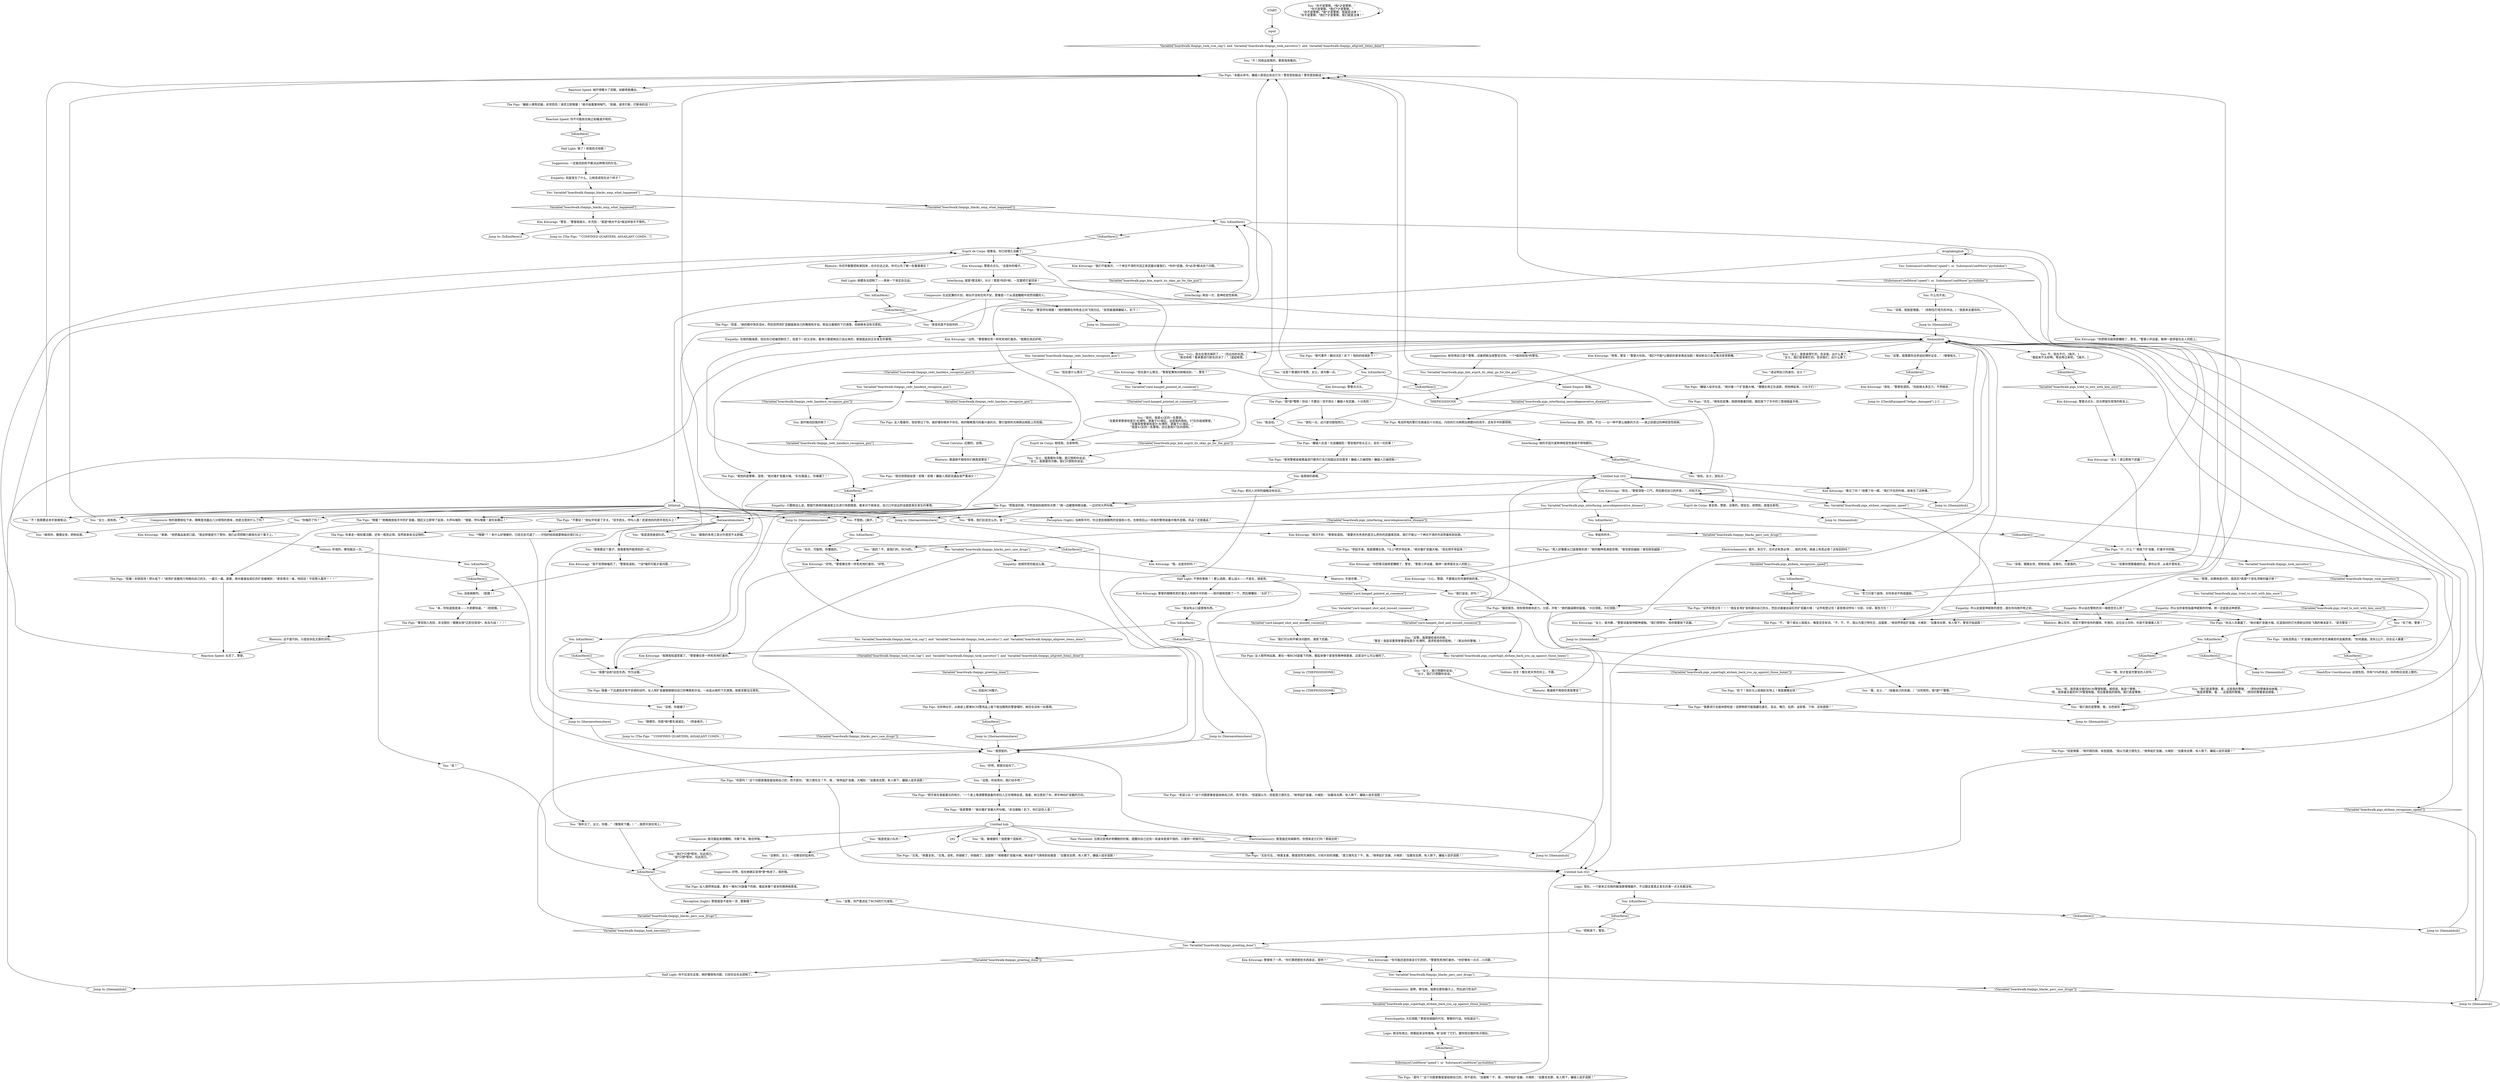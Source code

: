 # BOARDWALK / THE PIGS
# The Pigs! Evrart arranges you to meet the woman who has been posing as a police officer. She's carrying an attachment of sirens and police lights. She's got your gun.
# ==================================================
digraph G {
	  0 [label="START"];
	  1 [label="input"];
	  2 [label="You: “女士，我是来帮忙的。告诉我，出什么事了。”\n“女士，我们是来帮忙的。告诉我们，出什么事了。”"];
	  3 [label="The Pigs: “骚扰报告，授权使用致命武力。分部，开枪！”她的脑袋朝你猛撞。“大红钥匙，大红钥匙！”"];
	  4 [label="You: “我们谈谈，好吗？”"];
	  5 [label="Reaction Speed: 她吓得瞪大了双眼，前额青筋爆出。"];
	  6 [label="The Pigs: “需要进行全面体腔检查！违禁物质可能隐藏在鼻孔、耳朵、嘴巴、肚脐、泌尿管、下体、还有直肠！”"];
	  7 [label="The Pigs: “按住侧颈部血管！扼喉！扼喉！嫌疑人颈部流通血液严重减少！”"];
	  8 [label="Jump to: [thereareitemshere]"];
	  9 [label="You: IsKimHere()"];
	  10 [label="IsKimHere()", shape=diamond];
	  11 [label="!(IsKimHere())", shape=diamond];
	  12 [label="Kim Kitsuragi: “放松…”警督低语到。“别给她太多压力，不然她会..”"];
	  13 [label="Untitled hub (02)"];
	  14 [label="You: IsKimHere()"];
	  15 [label="IsKimHere()", shape=diamond];
	  16 [label="!(IsKimHere())", shape=diamond];
	  17 [label="Untitled hub (03)"];
	  18 [label="Composure: 在这犹豫的片刻，她似乎没有任何不安，更像是一个从深度睡眠中突然惊醒的人。"];
	  19 [label="You: Variable[\"boardwalk.thepigs_redc_handeye_recognize_gun\"]"];
	  20 [label="Variable[\"boardwalk.thepigs_redc_handeye_recognize_gun\"]", shape=diamond];
	  21 [label="!(Variable[\"boardwalk.thepigs_redc_handeye_recognize_gun\"])", shape=diamond];
	  22 [label="Kim Kitsuragi: “情况不妙，”警督低语到。“需要优先考虑的是怎么把你的武器拿回来。我们不能让一个神志不清的市民带着枪到处跑。”"];
	  23 [label="Interfacing: 她的手因为某种神经变性疾病不停地颤抖。"];
	  24 [label="Reaction Speed: 你不可能抢在她之前瞄准开枪的。"];
	  25 [label="You: “我是老鼠小队的！”"];
	  26 [label="Electrochemistry: 镁片，多巴宁，也许还有思必得……我的天啦，她身上有思必得？还有别的吗？"];
	  27 [label="Visual Calculus: 近期的。自残。"];
	  28 [label="Logic: 现在，一个剧本正在她的脑海里慢慢展开，不过跟这里真正发生的事一点关系都没有。"];
	  29 [label="You: Variable[\"boardwalk.thepigs_blackc_emp_what_happened\"]"];
	  30 [label="Variable[\"boardwalk.thepigs_blackc_emp_what_happened\"]", shape=diamond];
	  31 [label="!(Variable[\"boardwalk.thepigs_blackc_emp_what_happened\"])", shape=diamond];
	  32 [label="You: 不，现在不行。[离开。]\n“看起来不太妙啊。等会再过来吧。”[离开。]"];
	  33 [label="The Pigs: “嫌疑人在逃！在逃嫌疑犯！警官维护街头正义，自负一切后果！”"];
	  34 [label="The Pigs: “使用警棍或者膝盖进行额外打击已经超出实际需求！嫌疑人已被控制！嫌疑人已被控制！”"];
	  35 [label="You: “不！我需要这本手册做笔记。”"];
	  36 [label="The Pigs: 当你伸出手，从她身上那堆RCM警用品上取下相当眼熟的警督帽时，她完全没有一丝畏惧。"];
	  37 [label="The Pigs: 老妇人对你的碰触没有反应。"];
	  38 [label="Jump to: [THEPIGSISDONE]"];
	  39 [label="The Pigs: “见鬼，”她重复到，“见鬼，该死，你搞砸了，你搞砸了，加雷斯！”她朝着扩音器大喊，唾沫星子飞溅地到处都是：“加重攻击罪，有人倒下，嫌疑人徒步逃脱！”"];
	  40 [label="Perception (Sight): 那里面是不是有一顶…警察帽？"];
	  41 [label="You: “没错，猪猪女侠，把枪给我。没事的。它是我的。”"];
	  42 [label="Jump to: [The Pigs: \"\"CONFINED QUARTERS, ASSAILANT COMIN...\"]"];
	  43 [label="You: Variable[\"yard.hanged_shot_and_missed_cunoesse\"]"];
	  44 [label="Variable[\"yard.hanged_shot_and_missed_cunoesse\"]", shape=diamond];
	  45 [label="!(Variable[\"yard.hanged_shot_and_missed_cunoesse\"])", shape=diamond];
	  46 [label="The Pigs: “未服从命令。嫌疑人表现出攻击行为！警官受到胁迫！警官受到胁迫！”"];
	  47 [label="themainhub"];
	  48 [label="The Pigs: “男人好像要从口袋里掏东西！”她的眼神里满是恐惧。“害怕受到威胁！害怕受到威胁！”"];
	  49 [label="You: “我没动。”"];
	  50 [label="You: “小心，我也在填充弹药了…”（亮出你的东西。）\n“我也有枪！看来要进行射击对决了！”（竖起枪管。）"];
	  51 [label="Suggestion: 一定能找到和平解决这种情况的办法。"];
	  52 [label="Kim Kitsuragi: 警督咳了一声。“你打算把那些东西拿走，是吧？”"];
	  53 [label="You: 什么也不说。"];
	  54 [label="Kim Kitsuragi: “当然。”警督像往常一样死死地盯着你。“我猜应该还好吧。”"];
	  55 [label="The Pigs: 随着一下迅速但非常不协调的动作，女人用扩音器狠狠砸向自己的嘴唇和牙齿。一丝血从她的下巴滴落。她甚至都没注意到。"];
	  56 [label="Esprit de Corps: 很难说。你已经很久没戴了。"];
	  57 [label="Rhetoric: 手放在哪…？"];
	  58 [label="Untitled hub"];
	  59 [label="The Pigs: “趴下！现在马上给我趴在地上！我是猪猪女侠！”"];
	  60 [label="You: IsKimHere()"];
	  61 [label="IsKimHere()", shape=diamond];
	  62 [label="!(IsKimHere())", shape=diamond];
	  63 [label="You: Variable[\"boardwalk.thepigs_took_rcm_cap\"]  and  Variable[\"boardwalk.thepigs_took_narcotics\"]  and  Variable[\"boardwalk.thepigs_altgreet_items_done\"]"];
	  64 [label="Variable[\"boardwalk.thepigs_took_rcm_cap\"]  and  Variable[\"boardwalk.thepigs_took_narcotics\"]  and  Variable[\"boardwalk.thepigs_altgreet_items_done\"]", shape=diamond];
	  65 [label="!(Variable[\"boardwalk.thepigs_took_rcm_cap\"]  and  Variable[\"boardwalk.thepigs_took_narcotics\"]  and  Variable[\"boardwalk.thepigs_altgreet_items_done\"])", shape=diamond];
	  66 [label="Kim Kitsuragi: “我猜我知道答案了。”警督像往常一样死死地盯着你。"];
	  67 [label="You: “没错，我就是增援。”（抑制住打哈欠的冲动。）“我是来支援你的。”"];
	  68 [label="The Pigs: “无处可去…”她重复着，眼里突然充满悲伤。只有片刻的清醒。“莫兰德先生？不，我…”她举起扩音器，大喊到：“加重攻击罪，有人倒下，嫌疑人徒步逃脱！”"];
	  69 [label="Jump to: [thereareitemshere]"];
	  70 [label="Interfacing: 就是*那支枪*，伙计！那是*你的*枪。一定要把它拿回来！"];
	  71 [label="Interfacing: 是的，当然。不过——以一种不那么抽象的方式——我之前提过的神经变性疾病。"];
	  72 [label="The Pigs: 电池供电的警灯在她身后十分突出。闪烁的灯光映照出她颤抖的双手，还有手中的那把枪。"];
	  73 [label="Kim Kitsuragi: “你把情况搞得更糟糕了，警官，”警督小声说着，眼神一直停留在女人的脸上。"];
	  74 [label="The Pigs: “没收违禁品！”扩音器让她的声音充满痛苦的金属质感。“封闭通道，丢失2公斤，目击证人暴露！”"];
	  75 [label="Kim Kitsuragi: “谢谢。”他把毒品装进口袋。“我这样做是为了帮你。我们必须把精力都放在这个案子上。”"];
	  76 [label="You: “没错，你说得对。我们动手吧！”"];
	  77 [label="Jump to: [IsKimHere()]"];
	  78 [label="You: 是时候找回我的枪了！"];
	  79 [label="You: Variable[\"boardwalk.thepigs_redc_handeye_recognize_gun\"]"];
	  80 [label="Variable[\"boardwalk.thepigs_redc_handeye_recognize_gun\"]", shape=diamond];
	  81 [label="!(Variable[\"boardwalk.thepigs_redc_handeye_recognize_gun\"])", shape=diamond];
	  82 [label="You: “现在是什么情况？”"];
	  83 [label="Jump to: [themainhub]"];
	  84 [label="Empathy: 到底发生了什么，让她变成现在这个样子？"];
	  85 [label="Logic: 她没有用过。她看起来没有嗑嗨。她‘没收’了它们，跟你现在做的有点相似。"];
	  86 [label="You: “金？”"];
	  87 [label="Rhetoric: 确认完毕。现在不要听信你的腺体。听我的。这位女士问你，你是不是增援人员？"];
	  88 [label="Rhetoric: 难道她不相信你真是警官？"];
	  89 [label="Jump to: [themainhub]"];
	  90 [label="Kim Kitsuragi: “女士！请立即放下武器！”"];
	  91 [label="You: “放松，女士，放松点…”"];
	  92 [label="You: “等等，我们应该怎么办，金？”"];
	  93 [label="Composure: 他的肩膀放松下来，眼睛里流露出几分顿悟的意味…他是注意到什么了吗？"];
	  94 [label="You: “我没有从口袋里掏东西。”"];
	  95 [label="You: “这是个普通的手电筒，女士。请冷静一点。”"];
	  96 [label="You: “女士…我有枪。”"];
	  97 [label="The Pigs: “不要动！”她似乎咬紧了牙关。“双手抱头，呼叫人盾！赶紧他妈的把手抱在头上！”"];
	  98 [label="THEPIGSISDONE"];
	  99 [label="Jump to: [THEPIGSISDONE]"];
	  100 [label="You: IsKimHere()"];
	  101 [label="IsKimHere()", shape=diamond];
	  102 [label="!(IsKimHere())", shape=diamond];
	  103 [label="You: “也许。可能吧。你懂我的。”"];
	  104 [label="Kim Kitsuragi: 警督点点头。“这是你的帽子。”"];
	  105 [label="Kim Kitsuragi: “好吧。”警督像往常一样死死地盯着你。“好吧。”"];
	  106 [label="Kim Kitsuragi: “我不觉得她嗑药了，”警督低语到。“*没*嗑药可能才是问题…”"];
	  107 [label="Hand/Eye Coordination: 这很危险。你有70%的肯定，你的枪应该是上膛的。"];
	  108 [label="Half Light: 她要失去控制了——再来一下肯定会见血。"];
	  109 [label="Reaction Speed: 太迟了，警督。"];
	  110 [label="Jump to: [CheckEquipped(\"ledger_damaged\") || C ...]"];
	  111 [label="The Pigs: 女人看着你，但却穿过了你。就好像你根本不存在。她的眼睛里闪烁着兴奋的光，警灯旋转的光映照出她脸上的划痕。"];
	  112 [label="You: “请证明自己的身份，女士？”"];
	  113 [label="Suggestion: 她觉得自己是个警察…试着把她当成警官对待。一个*级别较低*的警官。"];
	  114 [label="Jump to: [themainhub]"];
	  115 [label="The Pigs: “先生…”她有些犹豫，困惑地看着四周。随后放下了手中的三管胡椒盒手枪。"];
	  116 [label="You: Variable[\"boardwalk.thepigs_greeting_done\"]"];
	  117 [label="Variable[\"boardwalk.thepigs_greeting_done\"]", shape=diamond];
	  118 [label="!(Variable[\"boardwalk.thepigs_greeting_done\"])", shape=diamond];
	  119 [label="Kim Kitsuragi: “你可能还是别拿走它们的好。”警督死死地盯着你。“你好像有一点点…小问题…”"];
	  120 [label="The Pigs: “是吗？”这个问题更像是留给她自己的，而不是你。“加雷斯？不，我…”她举起扩音器，大喊到：“加重攻击罪，有人倒下，嫌疑人徒步逃脱！”"];
	  121 [label="The Pigs: “警官陷入危险，非法假扮！猪猪女侠*正赶往现场*，各自为战！！！”"];
	  122 [label="You: “没错，你被捕了！”"];
	  123 [label="The Pigs: “老鼠小队？”这个问题更像是留给她自己的，而不是你。“但是我以为…但是莫兰德先生…”她举起扩音器，大喊到：“加重攻击罪，有人倒下，嫌疑人徒步逃脱！”"];
	  124 [label="You: “没事的，女士。一切都会好起来的。”"];
	  125 [label="The Pigs: “但是…”她的眼中饱含泪水，然后突然用扩音器猛砸自己的嘴唇和牙齿。鲜血沿着她的下巴滴落，但她根本没有注意到。"];
	  126 [label="Suggestion: 好吧，现在她确实变得*更*焦虑了。我的错。"];
	  127 [label="Rhetoric: 这不是代码。只是些杂乱无章的词句。"];
	  128 [label="Kim Kitsuragi: “女士，请冷静…”警督试着保持眼神接触。“我们想帮你，但你需要放下武器。”"];
	  129 [label="Jump to: [themainhub]"];
	  130 [label="You: IsKimHere()"];
	  131 [label="IsKimHere()", shape=diamond];
	  132 [label="!(IsKimHere())", shape=diamond];
	  133 [label="You: “军刀只是个装饰，对你来说不构成威胁。”"];
	  134 [label="Jump to: [thereareitemshere]"];
	  135 [label="Kim Kitsuragi: “哦，这是你的吗？”"];
	  136 [label="Jump to: [thereareitemshere]"];
	  137 [label="You: “我要*没收*这些东西，作为证据。”"];
	  138 [label="drugtakinghub"];
	  139 [label="You: IsKimHere()"];
	  140 [label="IsKimHere()", shape=diamond];
	  141 [label="!(IsKimHere())", shape=diamond];
	  142 [label="The Pigs: “你是吗？”这个问题更像是留给她自己的，而不是你。“莫兰德先生？不，我…”她举起扩音器，大喊到：“加重攻击罪，有人倒下，嫌疑人徒步逃脱！”"];
	  143 [label="Jump to: [themainhub]"];
	  144 [label="Jump to: [themainhub]"];
	  145 [label="You: Variable[\"boardwalk.pigs_kim_esprit_its_okay_go_for_the_gun\"]"];
	  146 [label="Variable[\"boardwalk.pigs_kim_esprit_its_okay_go_for_the_gun\"]", shape=diamond];
	  147 [label="!(Variable[\"boardwalk.pigs_kim_esprit_its_okay_go_for_the_gun\"])", shape=diamond];
	  148 [label="Inland Empire: 孤独。"];
	  149 [label="Kim Kitsuragi: “警官…”警督摇摇头，补充到：“我是*绝对不会*就这样放手不管的。”"];
	  150 [label="Kim Kitsuragi: 警督点点头，目光停留在晃荡的枪支上。"];
	  151 [label="The Pigs: “把手放在我能看见的地方，”一个身上堆满警察装备的老妇人正在喃喃自语，接着，她注意到了你，把手伸向扩音器的方向。"];
	  152 [label="Half Light: 你不应该在这里。她好像很有问题，已经完全失去控制了。"];
	  153 [label="The Pigs: “什…什么？”她放下扩音器，盯着手中的枪。"];
	  154 [label="You: “女士，我只想跟你谈谈。”\n“女士，我们只想跟你谈谈。”"];
	  155 [label="You: IsKimHere()"];
	  156 [label="IsKimHere()", shape=diamond];
	  157 [label="!(IsKimHere())", shape=diamond];
	  158 [label="Kim Kitsuragi: 警督点点头。"];
	  159 [label="You: “好吧，那就交给你了。”"];
	  160 [label="You: SubstanceUsedMore(\"speed\")  or  SubstanceUsedMore(\"pyrholidon\")"];
	  161 [label="SubstanceUsedMore(\"speed\")  or  SubstanceUsedMore(\"pyrholidon\")", shape=diamond];
	  162 [label="!(SubstanceUsedMore(\"speed\")  or  SubstanceUsedMore(\"pyrholidon\"))", shape=diamond];
	  163 [label="The Pigs: “但是增援…”她环顾四周，有些困惑。“我以为莫兰德先生…”她举起扩音器，大喊到：“加重攻击罪，有人倒下，嫌疑人徒步逃脱！”"];
	  164 [label="You: Variable[\"boardwalk.thepigs_blackc_perc_saw_drugs\"]"];
	  165 [label="Variable[\"boardwalk.thepigs_blackc_perc_saw_drugs\"]", shape=diamond];
	  166 [label="!(Variable[\"boardwalk.thepigs_blackc_perc_saw_drugs\"])", shape=diamond];
	  167 [label="Empathy: 他很欣赏你能这么做。"];
	  168 [label="Volition: 听他的。哪怕就这一次。"];
	  169 [label="You: Variable[\"boardwalk.thepigs_blackc_perc_saw_drugs\"]"];
	  170 [label="Variable[\"boardwalk.thepigs_blackc_perc_saw_drugs\"]", shape=diamond];
	  171 [label="!(Variable[\"boardwalk.thepigs_blackc_perc_saw_drugs\"])", shape=diamond];
	  172 [label="Electrochemistry: 是啊，撑住她，就靠在那些箱子上，然后进行性治疗…"];
	  173 [label="The Pigs: “拒捕！封锁现场！把头低下！”她用扩音器用力地砸向自己的头，一遍又一遍。接着，她对着被血染红的扩音器喊到：“紧急情况！操，快回话！平民卷入案件！！！”"];
	  174 [label="You: “呃…我穿着全套的RCM警督制服。相信我，我是个警察。”\n“呃…我穿着全套的RCM警督制服，而且看看我的搭档。我们真是警察。”"];
	  175 [label="Esprit de Corps: 拿走枪，警督，没事的。很安全，他想到。直接去拿吧。"];
	  176 [label="Jump to: [themainhub]"];
	  177 [label="You: IsKimHere()"];
	  178 [label="IsKimHere()", shape=diamond];
	  179 [label="!(IsKimHere())", shape=diamond];
	  180 [label="littlehub"];
	  181 [label="Jump to: [themainhub]"];
	  182 [label="The Pigs: 女人颓然地站着。裹在一堆RCM装备下的她，看起来像个紧张性精神病患者。"];
	  183 [label="You: 捡起RCM帽子。"];
	  184 [label="You: “跟我的多用工具分开感觉不太舒服。”"];
	  185 [label="You: 不管她。[离开。]"];
	  186 [label="You: “我是遥视者部队的。”"];
	  187 [label="Composure: 情况看起来很糟糕。冷静下来。稳住呼吸。"];
	  188 [label="You: Variable[\"boardwalk.pigs_superhigh_elchem_back_you_up_against_those_boxes\"]"];
	  189 [label="Variable[\"boardwalk.pigs_superhigh_elchem_back_you_up_against_those_boxes\"]", shape=diamond];
	  190 [label="!(Variable[\"boardwalk.pigs_superhigh_elchem_back_you_up_against_those_boxes\"])", shape=diamond];
	  191 [label="Volition: 住手！看在老天爷的份上，不要。"];
	  192 [label="Encyclopedia: 大红钥匙？那是攻城槌的代号。警察的行话。你知道这个。"];
	  193 [label="You: “看，女士…”（指着自己的衣服。）“白色矩形。我*是*个警察。”"];
	  194 [label="You: Variable[\"boardwalk.pigs_elchem_recognizes_speed\"]"];
	  195 [label="Variable[\"boardwalk.pigs_elchem_recognizes_speed\"]", shape=diamond];
	  196 [label="!(Variable[\"boardwalk.pigs_elchem_recognizes_speed\"])", shape=diamond];
	  197 [label="Empathy: 所以这就是坤妮斯的感觉…就在你向她开枪之前。"];
	  198 [label="You: “我们可以和平解决问题的，请放下武器。”"];
	  199 [label="You: “巡警，我需要你去参加纪律听证会…”（慢慢摇头。）"];
	  200 [label="The Pigs: “警官呼叫增援！”她的眼睛在你和金之间飞快扫过。“发现被通缉嫌疑人，趴下！”"];
	  201 [label="The Pigs: 女人颓然地站着。裹在一堆RCM装备下的她，看起来像个紧张性精神病患者。这里没什么可以做的了。"];
	  202 [label="You: “不！回收品是我的，都是我收集的。”"];
	  203 [label="You: “你嗑药了吗？”"];
	  204 [label="Kim Kitsuragi: “等等，警官！”警督大叫到。“我们*不能*让眼前的紧张事态加剧！增加枪支只会让情况变得更糟。”"];
	  205 [label="Half Light: 够了！给我煎点培根！"];
	  206 [label="You: “*增援*？！有什么好增援的，已经无处可退了——可怕的结局就要降临在我们头上！”"];
	  207 [label="You: “我，像增援吗？我更像个混账吧…”"];
	  208 [label="Pain Threshold: 当情况变得非常糟糕的时候，提醒你自己还有一具身体是很不错的。只要抓一抓就可以。"];
	  209 [label="Rhetoric: 难道她不相信你们俩真是警官？"];
	  210 [label="You: “喂，你才是冒充警官的人好吗！”"];
	  211 [label="You: Variable[\"boardwalk.pigs_interfacing_neurodegenerative_disease\"]"];
	  212 [label="Variable[\"boardwalk.pigs_interfacing_neurodegenerative_disease\"]", shape=diamond];
	  213 [label="!(Variable[\"boardwalk.pigs_interfacing_neurodegenerative_disease\"])", shape=diamond];
	  214 [label="You: IsKimHere()"];
	  215 [label="IsKimHere()", shape=diamond];
	  216 [label="!(IsKimHere())", shape=diamond];
	  217 [label="You: 举起你的手。"];
	  218 [label="The Pigs: “增援？”她略微放低手中的扩音器，随后又立即举了起来，大声叫喊到：“增援，呼叫增援！身份未确认！”"];
	  219 [label="You: “你不是警察。*我*才是警察。”\n“你不是警察。*我们*才是警察。”\n“你不是警察。*我*才是警察。我就是法律！”\n“你不是警察。*我们*才是警察。我们就是法律！”"];
	  220 [label="The Pigs: “我他妈是警察，混球，”她对着扩音器大喊。“趴在路面上，你被捕了！”"];
	  221 [label="The Pigs: “嫌疑人徒步在逃，”她对着一个扩音器大喊。“猪猪女侠正在追踪，把他拷起来，小伙子们！”"];
	  222 [label="The Pigs: “证件和登记号！！！”她反复用扩音机砸向自己的头，然后对着被血染红的扩音器大喊：“证件和登记号！紧急情况呼叫！分部，分部，报告方位！！！”"];
	  223 [label="You: “我们真的是警察。看，白色矩形！”"];
	  224 [label="Kim Kitsuragi: “现在…”警督深吸一口气，然后稳住自己的声音，“…时机不对。”"];
	  225 [label="You: Variable[\"boardwalk.pigs_tried_to_exit_with_kim_once\"]"];
	  226 [label="Variable[\"boardwalk.pigs_tried_to_exit_with_kim_once\"]", shape=diamond];
	  227 [label="!(Variable[\"boardwalk.pigs_tried_to_exit_with_kim_once\"])", shape=diamond];
	  228 [label="Empathy: 所以当你拿枪指着坤妮斯的时候，她一定就是这种感受。"];
	  229 [label="You: “巡警，我需要检查你的枪。”\n“警官！我是双重荣誉警督哈里尔·杜博阿，请求检查你的配枪。”（拿出你的警徽。）"];
	  230 [label="The Pigs: “替代事件！瞬间决定！趴下！他妈的给我趴下！”"];
	  231 [label="Kim Kitsuragi: “小心，警探。不要做出任何激怒她的事。”"];
	  232 [label="Empathy: 只要她这么说，那就代表她的脑海里正在进行体腔搜查。看来对于她来说，自己口中说出的话就是真实发生的事情。"];
	  233 [label="Jump to: [themainhub]"];
	  234 [label="You: 没收麻醉剂。（眨眼！）"];
	  235 [label="The Pigs: 你拿走一瓶吡嚯浣酮，还有一瓶思必得。显然是拿来当证物的。"];
	  236 [label="You: “亲，你知道我是谁——大家都知道。”（眨眨眼。）"];
	  237 [label="Electrochemistry: 那里面还有麻醉剂。你想拿走它们吗？那就去吧！"];
	  238 [label="You: “我们是真警察。看，这是我的警徽…”（把你的警徽拿给她看。）\n“我是真警察。看……这是我的警徽。”（把你的警徽拿给她看。）"];
	  239 [label="The Pigs: “照我说的做，不然我他妈就把你点燃！”她一边缓慢地移动着，一边对你大声叫喊。"];
	  240 [label="The Pigs: “举起手来。我是猪猪女侠。*马上*把手举起来，”她对着扩音器大喊。“现在把手举起来！”"];
	  241 [label="The Pigs: “我是警察！”她对着扩音器大声叫喊。“非法接触！趴下，你们这些人渣！”"];
	  242 [label="Jump to: [themainhub]"];
	  243 [label="You: “女士，我需要你冷静。我只想和你谈谈。”\n“女士，我需要你冷静。我们只想和你谈谈。”"];
	  244 [label="You: “放松一点。这只是切链钳而已。”"];
	  245 [label="Jump to: [thereareitemshere]"];
	  246 [label="Half Light: 不想伤害她？！要么逃跑，要么战斗——不是生，就是死。"];
	  247 [label="Jump to: [themainhub]"];
	  248 [label="You: IsKimHere()"];
	  249 [label="IsKimHere()", shape=diamond];
	  250 [label="!(IsKimHere())", shape=diamond];
	  251 [label="Kim Kitsuragi: “你把情况搞得更糟糕了，警官，”警督小声说着，眼神一直停留在女人的脸上。"];
	  252 [label="You: “随便你，但是*我*要先减减压。”（转身离开。）"];
	  253 [label="Jump to: [The Pigs: \"\"CONFINED QUARTERS, ASSAILANT COMIN...\"]"];
	  254 [label="You: “录音机是不会给你的……”"];
	  255 [label="Perception (Sight): 当她挥手时，你注意到很眼熟的安瓿和小包，在她背后山一样高的警用装备中格外显眼。药品？还是毒品？"];
	  256 [label="You: IsKimHere()"];
	  257 [label="IsKimHere()", shape=diamond];
	  258 [label="!(IsKimHere())", shape=diamond];
	  259 [label="You: “我听见了，女士，你看…”（慢慢弯下腰。）“…我把手放在地上。”"];
	  260 [label="The Pigs: “不，”那个疯女人摇摇头，嘴里念念有词。“不，不，不，我以为莫兰特先生…加雷斯…”她突然举起扩音器，大喊到：“加重攻击罪，有人倒下，警官开始追踪！”"];
	  261 [label="Esprit de Corps: 相信我，去拿枪吧。"];
	  262 [label="Interfacing: 再说一次，是神经变性疾病。"];
	  263 [label="You: “我的？不，是我们的，RCM的。”"];
	  264 [label="Kim Kitsuragi: “我们不能离开。一个神志不清的市民正拿武器对着我们。*你的*武器。你*必须*解决这个问题。”"];
	  265 [label="You: “杀了她，警督！”"];
	  266 [label="Kim Kitsuragi: 警督的眼睛死死盯着女人和她手中的枪——他仔细地观察了一下，然后嘟囔到：“太好了”。"];
	  267 [label="You: “巡警，你严重违反了RCM的行为准则。”"];
	  268 [label="You: “如果你想要撬棍的话，那你必须…从我手里抢走。”"];
	  269 [label="thereareitemshere"];
	  270 [label="You: “我想是的。”"];
	  271 [label="Rhetoric: 你迟早都要把枪拿回来…也许在这之前，你可以先了解一些重要事实？"];
	  272 [label="You: “我们*只想*帮你，仅此而已。”\n“我*只想*帮你，仅此而已。”"];
	  273 [label="The Pigs: “执法人员暴露了，”她对着扩音器大喊。红蓝相间的灯光照射出四处飞溅的唾沫星子。“冒充警官！”"];
	  274 [label="You: Variable[\"yard.hanged_pointed_at_cunoesse\"]"];
	  275 [label="Variable[\"yard.hanged_pointed_at_cunoesse\"]", shape=diamond];
	  276 [label="!(Variable[\"yard.hanged_pointed_at_cunoesse\"])", shape=diamond];
	  277 [label="The Pigs: “我*是*警察！别动！不要动！双手抱头！嫌疑人有武器，十分危险！”"];
	  278 [label="The Pigs: “嫌疑人携带武器，非常危险！请求立即增援！”她开始重重地喘气。“拒捕，请求打断，打断他的话！”"];
	  279 [label="Kim Kitsuragi: “现在是什么情况…”警督犹豫地对她喊话到，“…警官？”"];
	  280 [label="You: “把枪放下，警官。”"];
	  281 [label="You: Variable[\"boardwalk.thepigs_took_narcotics\"]"];
	  282 [label="Variable[\"boardwalk.thepigs_took_narcotics\"]", shape=diamond];
	  283 [label="!(Variable[\"boardwalk.thepigs_took_narcotics\"])", shape=diamond];
	  284 [label="You: “等等，如果她是对的，我其实*真是*个冒名顶替的骗子呢？”"];
	  285 [label="Kim Kitsuragi: “看见了吗？”他瞥了你一眼。“我们不在的时候，就发生了这种事。”"];
	  286 [label="You: “麻烦你，猪猪女侠，把枪给我。”"];
	  287 [label="Empathy: 在她的脑海里，现在你已经被控制住了，但是下一刻又没有。看来只要是她自己说出来的，那就是此刻正在发生的事情。"];
	  288 [label="You: 摇晃她的肩膀。"];
	  289 [label="You: “我需要这个案子。我需要我所能得到的一切。”"];
	  290 [label="Empathy: 所以站在警枪的另一端感觉怎么样？"];
	  291 [label="You: “是的。我是41区的一名警探。”\n“双重荣誉警督哈里尔·杜博阿，隶属于41辖区。这是我的搭档，57区的曷城警督。”\n“双重荣誉警督哈里尔·杜博阿，隶属于41辖区。”\n“我是41区的一名警探。这位是我57区的搭档。”"];
	  0 -> 1
	  1 -> 64
	  2 -> 112
	  3 -> 193
	  4 -> 3
	  5 -> 278
	  6 -> 233
	  7 -> 61
	  8 -> 270
	  9 -> 10
	  9 -> 11
	  10 -> 280
	  11 -> 83
	  12 -> 110
	  13 -> 28
	  14 -> 16
	  14 -> 15
	  15 -> 210
	  16 -> 89
	  17 -> 224
	  17 -> 194
	  17 -> 239
	  17 -> 175
	  17 -> 211
	  17 -> 285
	  18 -> 200
	  18 -> 125
	  18 -> 287
	  19 -> 20
	  19 -> 21
	  20 -> 111
	  21 -> 78
	  22 -> 240
	  23 -> 215
	  24 -> 156
	  25 -> 124
	  26 -> 195
	  27 -> 209
	  28 -> 9
	  29 -> 30
	  29 -> 31
	  30 -> 149
	  31 -> 248
	  32 -> 178
	  33 -> 34
	  34 -> 288
	  35 -> 46
	  36 -> 101
	  37 -> 8
	  38 -> 99
	  39 -> 13
	  40 -> 165
	  41 -> 56
	  43 -> 44
	  43 -> 45
	  44 -> 198
	  45 -> 229
	  46 -> 5
	  47 -> 32
	  47 -> 2
	  47 -> 230
	  47 -> 199
	  47 -> 204
	  47 -> 79
	  47 -> 113
	  47 -> 50
	  47 -> 220
	  48 -> 231
	  49 -> 33
	  50 -> 279
	  51 -> 84
	  52 -> 169
	  53 -> 67
	  54 -> 137
	  55 -> 122
	  56 -> 104
	  56 -> 264
	  56 -> 271
	  57 -> 275
	  58 -> 68
	  58 -> 292
	  58 -> 237
	  58 -> 207
	  58 -> 208
	  58 -> 25
	  58 -> 187
	  59 -> 6
	  60 -> 62
	  60 -> 63
	  61 -> 232
	  62 -> 188
	  63 -> 65
	  63 -> 66
	  64 -> 202
	  65 -> 117
	  66 -> 137
	  67 -> 143
	  68 -> 13
	  69 -> 270
	  70 -> 18
	  71 -> 248
	  72 -> 23
	  73 -> 3
	  74 -> 140
	  75 -> 168
	  76 -> 151
	  78 -> 80
	  79 -> 81
	  79 -> 82
	  80 -> 19
	  81 -> 19
	  82 -> 274
	  83 -> 47
	  84 -> 29
	  85 -> 257
	  86 -> 131
	  87 -> 59
	  88 -> 17
	  89 -> 47
	  90 -> 153
	  91 -> 46
	  92 -> 22
	  93 -> 286
	  94 -> 60
	  95 -> 46
	  96 -> 46
	  97 -> 206
	  99 -> 99
	  100 -> 102
	  100 -> 103
	  101 -> 136
	  102 -> 135
	  103 -> 105
	  104 -> 70
	  105 -> 137
	  106 -> 234
	  107 -> 47
	  108 -> 177
	  109 -> 56
	  111 -> 27
	  112 -> 221
	  113 -> 145
	  114 -> 47
	  115 -> 71
	  116 -> 118
	  116 -> 119
	  117 -> 183
	  118 -> 152
	  119 -> 169
	  120 -> 13
	  121 -> 127
	  122 -> 252
	  123 -> 13
	  124 -> 126
	  125 -> 122
	  126 -> 182
	  127 -> 109
	  128 -> 247
	  129 -> 47
	  130 -> 132
	  130 -> 133
	  131 -> 267
	  132 -> 222
	  133 -> 46
	  134 -> 270
	  135 -> 57
	  136 -> 270
	  137 -> 55
	  138 -> 160
	  138 -> 138
	  138 -> 290
	  138 -> 54
	  139 -> 141
	  139 -> 142
	  140 -> 107
	  141 -> 234
	  142 -> 13
	  143 -> 47
	  144 -> 47
	  145 -> 147
	  145 -> 148
	  146 -> 262
	  147 -> 243
	  148 -> 212
	  149 -> 253
	  149 -> 77
	  150 -> 90
	  151 -> 241
	  152 -> 181
	  153 -> 281
	  153 -> 268
	  153 -> 41
	  154 -> 6
	  155 -> 157
	  155 -> 158
	  156 -> 205
	  157 -> 98
	  158 -> 70
	  159 -> 76
	  160 -> 162
	  160 -> 163
	  161 -> 120
	  162 -> 53
	  163 -> 13
	  164 -> 166
	  164 -> 167
	  165 -> 282
	  166 -> 270
	  167 -> 246
	  168 -> 139
	  169 -> 171
	  169 -> 172
	  170 -> 26
	  171 -> 114
	  172 -> 189
	  173 -> 109
	  174 -> 223
	  175 -> 144
	  176 -> 47
	  177 -> 179
	  177 -> 180
	  178 -> 226
	  179 -> 254
	  180 -> 96
	  180 -> 97
	  180 -> 35
	  180 -> 134
	  180 -> 203
	  180 -> 269
	  180 -> 245
	  180 -> 185
	  180 -> 218
	  180 -> 92
	  180 -> 93
	  180 -> 255
	  181 -> 47
	  182 -> 40
	  183 -> 36
	  184 -> 46
	  185 -> 100
	  186 -> 164
	  187 -> 272
	  188 -> 190
	  188 -> 191
	  189 -> 192
	  190 -> 59
	  191 -> 88
	  192 -> 85
	  193 -> 223
	  194 -> 196
	  194 -> 197
	  195 -> 130
	  196 -> 114
	  197 -> 273
	  197 -> 260
	  197 -> 87
	  198 -> 201
	  199 -> 249
	  200 -> 129
	  201 -> 38
	  202 -> 46
	  203 -> 75
	  204 -> 98
	  205 -> 51
	  206 -> 69
	  207 -> 39
	  208 -> 242
	  209 -> 17
	  210 -> 174
	  211 -> 213
	  211 -> 214
	  212 -> 72
	  213 -> 263
	  214 -> 216
	  214 -> 217
	  215 -> 91
	  216 -> 153
	  217 -> 48
	  218 -> 173
	  219 -> 219
	  220 -> 256
	  221 -> 115
	  222 -> 128
	  223 -> 223
	  224 -> 224
	  224 -> 194
	  224 -> 239
	  224 -> 175
	  224 -> 211
	  225 -> 227
	  225 -> 228
	  226 -> 150
	  227 -> 265
	  228 -> 273
	  228 -> 260
	  228 -> 87
	  229 -> 154
	  230 -> 155
	  230 -> 95
	  231 -> 188
	  232 -> 61
	  233 -> 47
	  234 -> 236
	  235 -> 86
	  236 -> 121
	  237 -> 270
	  238 -> 223
	  239 -> 96
	  239 -> 97
	  239 -> 35
	  239 -> 134
	  239 -> 269
	  239 -> 245
	  239 -> 185
	  239 -> 218
	  239 -> 92
	  239 -> 255
	  240 -> 73
	  241 -> 58
	  242 -> 47
	  243 -> 7
	  244 -> 46
	  245 -> 270
	  246 -> 266
	  246 -> 123
	  246 -> 4
	  247 -> 47
	  248 -> 250
	  248 -> 251
	  249 -> 12
	  250 -> 56
	  251 -> 3
	  252 -> 42
	  254 -> 46
	  255 -> 170
	  256 -> 258
	  256 -> 259
	  257 -> 161
	  258 -> 137
	  259 -> 131
	  260 -> 13
	  261 -> 243
	  262 -> 248
	  263 -> 105
	  264 -> 146
	  265 -> 74
	  266 -> 94
	  267 -> 116
	  268 -> 46
	  269 -> 184
	  269 -> 289
	  269 -> 186
	  269 -> 235
	  270 -> 159
	  271 -> 108
	  272 -> 131
	  273 -> 14
	  274 -> 276
	  274 -> 277
	  275 -> 43
	  276 -> 291
	  277 -> 49
	  277 -> 244
	  278 -> 24
	  279 -> 274
	  280 -> 116
	  281 -> 283
	  281 -> 284
	  282 -> 270
	  283 -> 238
	  284 -> 225
	  285 -> 176
	  286 -> 56
	  287 -> 61
	  288 -> 37
	  289 -> 106
	  290 -> 273
	  290 -> 260
	  290 -> 87
	  291 -> 261
}

